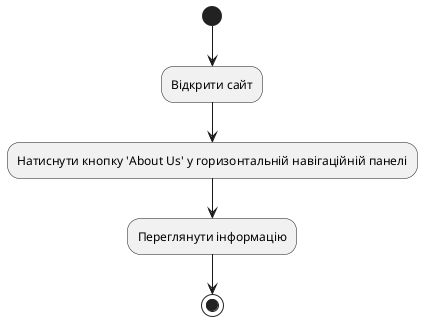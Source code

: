 @startuml NU5
(*) --> "Відкрити сайт"
--> "Натиснути кнопку 'About Us' у горизонтальній навігаційній панелі"
--> "Переглянути інформацію"
--> (*)

@enduml